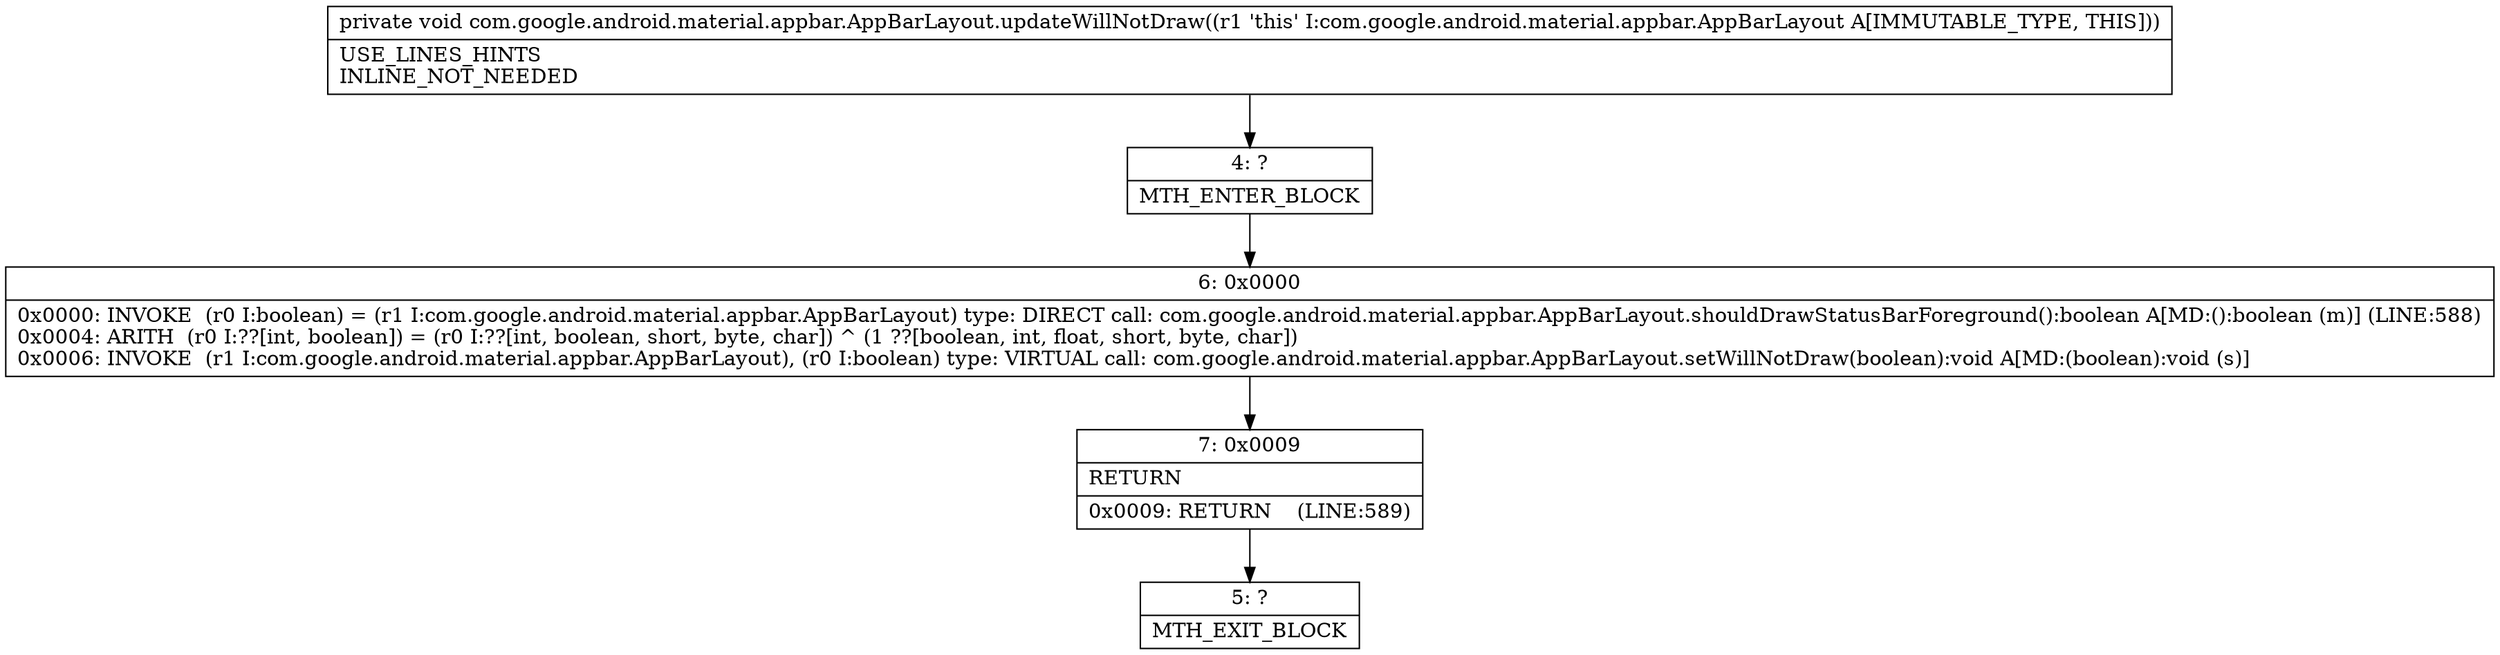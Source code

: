 digraph "CFG forcom.google.android.material.appbar.AppBarLayout.updateWillNotDraw()V" {
Node_4 [shape=record,label="{4\:\ ?|MTH_ENTER_BLOCK\l}"];
Node_6 [shape=record,label="{6\:\ 0x0000|0x0000: INVOKE  (r0 I:boolean) = (r1 I:com.google.android.material.appbar.AppBarLayout) type: DIRECT call: com.google.android.material.appbar.AppBarLayout.shouldDrawStatusBarForeground():boolean A[MD:():boolean (m)] (LINE:588)\l0x0004: ARITH  (r0 I:??[int, boolean]) = (r0 I:??[int, boolean, short, byte, char]) ^ (1 ??[boolean, int, float, short, byte, char]) \l0x0006: INVOKE  (r1 I:com.google.android.material.appbar.AppBarLayout), (r0 I:boolean) type: VIRTUAL call: com.google.android.material.appbar.AppBarLayout.setWillNotDraw(boolean):void A[MD:(boolean):void (s)]\l}"];
Node_7 [shape=record,label="{7\:\ 0x0009|RETURN\l|0x0009: RETURN    (LINE:589)\l}"];
Node_5 [shape=record,label="{5\:\ ?|MTH_EXIT_BLOCK\l}"];
MethodNode[shape=record,label="{private void com.google.android.material.appbar.AppBarLayout.updateWillNotDraw((r1 'this' I:com.google.android.material.appbar.AppBarLayout A[IMMUTABLE_TYPE, THIS]))  | USE_LINES_HINTS\lINLINE_NOT_NEEDED\l}"];
MethodNode -> Node_4;Node_4 -> Node_6;
Node_6 -> Node_7;
Node_7 -> Node_5;
}

